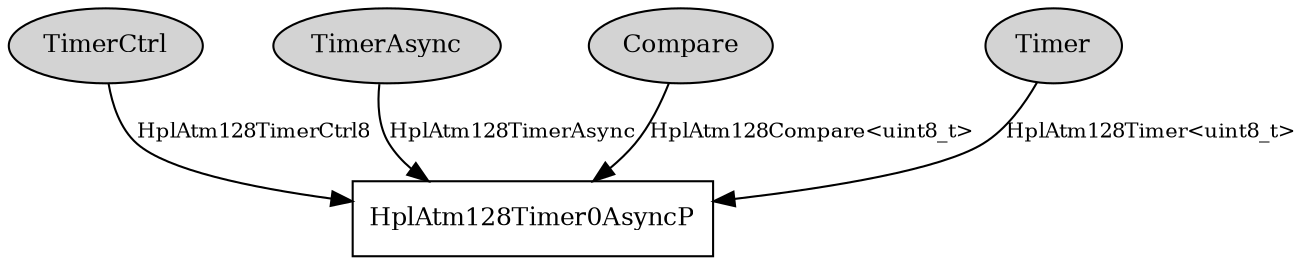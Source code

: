 digraph "tos.chips.atm128.timer.sim.HplAtm128Timer0AsyncC" {
  n0x7e17e938 [shape=ellipse, style=filled, label="TimerCtrl", fontsize=12];
  "HplAtm128Timer0AsyncP" [fontsize=12, shape=box, URL="tos.chips.atm128.timer.sim.HplAtm128Timer0AsyncP.html"];
  n0x7e17c908 [shape=ellipse, style=filled, label="TimerAsync", fontsize=12];
  "HplAtm128Timer0AsyncP" [fontsize=12, shape=box, URL="tos.chips.atm128.timer.sim.HplAtm128Timer0AsyncP.html"];
  n0x7e17d228 [shape=ellipse, style=filled, label="Compare", fontsize=12];
  "HplAtm128Timer0AsyncP" [fontsize=12, shape=box, URL="tos.chips.atm128.timer.sim.HplAtm128Timer0AsyncP.html"];
  n0x7e181b50 [shape=ellipse, style=filled, label="Timer", fontsize=12];
  "HplAtm128Timer0AsyncP" [fontsize=12, shape=box, URL="tos.chips.atm128.timer.sim.HplAtm128Timer0AsyncP.html"];
  "n0x7e17e938" -> "HplAtm128Timer0AsyncP" [label="HplAtm128TimerCtrl8", URL="../ihtml/tos.chips.atm128.timer.HplAtm128TimerCtrl8.html", fontsize=10];
  "n0x7e17c908" -> "HplAtm128Timer0AsyncP" [label="HplAtm128TimerAsync", URL="../ihtml/tos.chips.atm128.timer.HplAtm128TimerAsync.html", fontsize=10];
  "n0x7e17d228" -> "HplAtm128Timer0AsyncP" [label="HplAtm128Compare<uint8_t>", URL="../ihtml/tos.chips.atm128.timer.HplAtm128Compare.html", fontsize=10];
  "n0x7e181b50" -> "HplAtm128Timer0AsyncP" [label="HplAtm128Timer<uint8_t>", URL="../ihtml/tos.chips.atm128.timer.HplAtm128Timer.html", fontsize=10];
}
